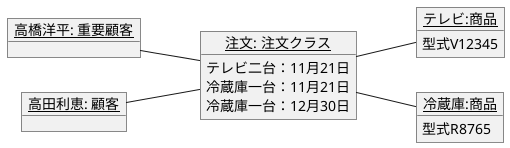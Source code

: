 @startuml
left to right direction
object "<u>高橋洋平: 重要顧客</u>" as k0 {

}

object "<u>注文: 注文クラス</u>" as k6{
    テレビ二台：11月21日
    冷蔵庫一台：11月21日
    冷蔵庫一台：12月30日
}
object "<u>高田利恵: 顧客</u>" as k1 {

}

object "<u>テレビ:商品</u>" as k3{
    型式V12345   
}
object "<u>冷蔵庫:商品</u>" as k4{   
    型式R8765
}



k0--k6
k1--k6
k6--k3
k6--k4
@enduml